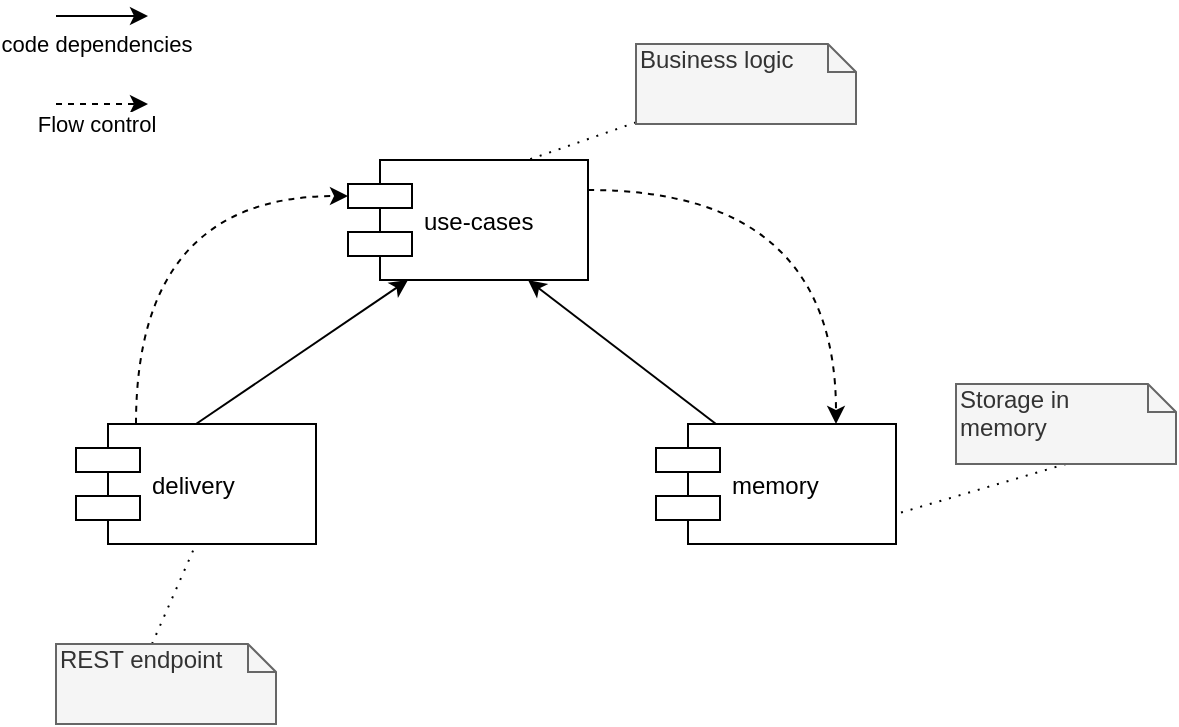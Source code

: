 <mxfile version="12.4.1" type="github" pages="1">
  <diagram id="RuPGUetqcB6qtvkANAkR" name="Components">
    <mxGraphModel dx="1248" dy="677" grid="1" gridSize="10" guides="1" tooltips="1" connect="1" arrows="1" fold="1" page="1" pageScale="1" pageWidth="827" pageHeight="1169" math="0" shadow="0">
      <root>
        <mxCell id="0"/>
        <mxCell id="1" parent="0"/>
        <mxCell id="2S4x7krTkiD_vt_uix7Z-8" style="edgeStyle=orthogonalEdgeStyle;curved=1;rounded=0;orthogonalLoop=1;jettySize=auto;html=1;exitX=1;exitY=0.25;exitDx=0;exitDy=0;entryX=0.75;entryY=0;entryDx=0;entryDy=0;dashed=1;" edge="1" parent="1" source="2S4x7krTkiD_vt_uix7Z-1" target="2S4x7krTkiD_vt_uix7Z-3">
          <mxGeometry relative="1" as="geometry"/>
        </mxCell>
        <mxCell id="2S4x7krTkiD_vt_uix7Z-1" value="use-cases" style="shape=component;align=left;spacingLeft=36;" vertex="1" parent="1">
          <mxGeometry x="246" y="98" width="120" height="60" as="geometry"/>
        </mxCell>
        <mxCell id="2S4x7krTkiD_vt_uix7Z-4" style="rounded=0;orthogonalLoop=1;jettySize=auto;html=1;exitX=0.5;exitY=0;exitDx=0;exitDy=0;entryX=0.25;entryY=1;entryDx=0;entryDy=0;" edge="1" parent="1" source="2S4x7krTkiD_vt_uix7Z-2" target="2S4x7krTkiD_vt_uix7Z-1">
          <mxGeometry relative="1" as="geometry"/>
        </mxCell>
        <mxCell id="2S4x7krTkiD_vt_uix7Z-7" style="edgeStyle=orthogonalEdgeStyle;rounded=0;orthogonalLoop=1;jettySize=auto;html=1;exitX=0.25;exitY=0;exitDx=0;exitDy=0;entryX=0;entryY=0.3;entryDx=0;entryDy=0;curved=1;dashed=1;" edge="1" parent="1" source="2S4x7krTkiD_vt_uix7Z-2" target="2S4x7krTkiD_vt_uix7Z-1">
          <mxGeometry relative="1" as="geometry"/>
        </mxCell>
        <mxCell id="2S4x7krTkiD_vt_uix7Z-2" value="delivery" style="shape=component;align=left;spacingLeft=36;" vertex="1" parent="1">
          <mxGeometry x="110" y="230" width="120" height="60" as="geometry"/>
        </mxCell>
        <mxCell id="2S4x7krTkiD_vt_uix7Z-5" style="edgeStyle=none;rounded=0;orthogonalLoop=1;jettySize=auto;html=1;exitX=0.25;exitY=0;exitDx=0;exitDy=0;entryX=0.75;entryY=1;entryDx=0;entryDy=0;" edge="1" parent="1" source="2S4x7krTkiD_vt_uix7Z-3" target="2S4x7krTkiD_vt_uix7Z-1">
          <mxGeometry relative="1" as="geometry"/>
        </mxCell>
        <mxCell id="2S4x7krTkiD_vt_uix7Z-3" value="memory" style="shape=component;align=left;spacingLeft=36;" vertex="1" parent="1">
          <mxGeometry x="400" y="230" width="120" height="60" as="geometry"/>
        </mxCell>
        <mxCell id="2S4x7krTkiD_vt_uix7Z-6" value="code dependencies" style="rounded=0;orthogonalLoop=1;jettySize=auto;html=1;entryX=0.25;entryY=1;entryDx=0;entryDy=0;" edge="1" parent="1">
          <mxGeometry x="-0.13" y="-14" relative="1" as="geometry">
            <mxPoint x="100" y="26" as="sourcePoint"/>
            <mxPoint x="146" y="26" as="targetPoint"/>
            <mxPoint as="offset"/>
          </mxGeometry>
        </mxCell>
        <mxCell id="2S4x7krTkiD_vt_uix7Z-9" value="Flow control" style="rounded=0;orthogonalLoop=1;jettySize=auto;html=1;entryX=0;entryY=0.3;entryDx=0;entryDy=0;dashed=1;" edge="1" parent="1">
          <mxGeometry x="-0.13" y="-10" relative="1" as="geometry">
            <mxPoint x="100" y="70" as="sourcePoint"/>
            <mxPoint x="146" y="70" as="targetPoint"/>
            <mxPoint as="offset"/>
          </mxGeometry>
        </mxCell>
        <mxCell id="2S4x7krTkiD_vt_uix7Z-15" style="edgeStyle=none;rounded=0;orthogonalLoop=1;jettySize=auto;html=1;entryX=0.75;entryY=0;entryDx=0;entryDy=0;dashed=1;endArrow=none;endFill=0;dashPattern=1 4;" edge="1" parent="1" source="2S4x7krTkiD_vt_uix7Z-10" target="2S4x7krTkiD_vt_uix7Z-1">
          <mxGeometry relative="1" as="geometry"/>
        </mxCell>
        <mxCell id="2S4x7krTkiD_vt_uix7Z-10" value="Business logic" style="shape=note;whiteSpace=wrap;html=1;size=14;verticalAlign=top;align=left;spacingTop=-6;fillColor=#f5f5f5;strokeColor=#666666;fontColor=#333333;" vertex="1" parent="1">
          <mxGeometry x="390" y="40" width="110" height="40" as="geometry"/>
        </mxCell>
        <mxCell id="2S4x7krTkiD_vt_uix7Z-16" style="edgeStyle=none;rounded=0;orthogonalLoop=1;jettySize=auto;html=1;exitX=0.5;exitY=1;exitDx=0;exitDy=0;exitPerimeter=0;entryX=1;entryY=0.75;entryDx=0;entryDy=0;dashed=1;dashPattern=1 4;endArrow=none;endFill=0;" edge="1" parent="1" source="2S4x7krTkiD_vt_uix7Z-11" target="2S4x7krTkiD_vt_uix7Z-3">
          <mxGeometry relative="1" as="geometry"/>
        </mxCell>
        <mxCell id="2S4x7krTkiD_vt_uix7Z-11" value="Storage in &lt;br&gt;memory" style="shape=note;whiteSpace=wrap;html=1;size=14;verticalAlign=top;align=left;spacingTop=-6;fillColor=#f5f5f5;strokeColor=#666666;fontColor=#333333;" vertex="1" parent="1">
          <mxGeometry x="550" y="210" width="110" height="40" as="geometry"/>
        </mxCell>
        <mxCell id="2S4x7krTkiD_vt_uix7Z-17" style="edgeStyle=none;rounded=0;orthogonalLoop=1;jettySize=auto;html=1;exitX=0;exitY=0;exitDx=48;exitDy=0;exitPerimeter=0;entryX=0.5;entryY=1;entryDx=0;entryDy=0;dashed=1;dashPattern=1 4;endArrow=none;endFill=0;" edge="1" parent="1" source="2S4x7krTkiD_vt_uix7Z-12" target="2S4x7krTkiD_vt_uix7Z-2">
          <mxGeometry relative="1" as="geometry"/>
        </mxCell>
        <mxCell id="2S4x7krTkiD_vt_uix7Z-12" value="REST endpoint" style="shape=note;whiteSpace=wrap;html=1;size=14;verticalAlign=top;align=left;spacingTop=-6;fillColor=#f5f5f5;strokeColor=#666666;fontColor=#333333;" vertex="1" parent="1">
          <mxGeometry x="100" y="340" width="110" height="40" as="geometry"/>
        </mxCell>
      </root>
    </mxGraphModel>
  </diagram>
</mxfile>
